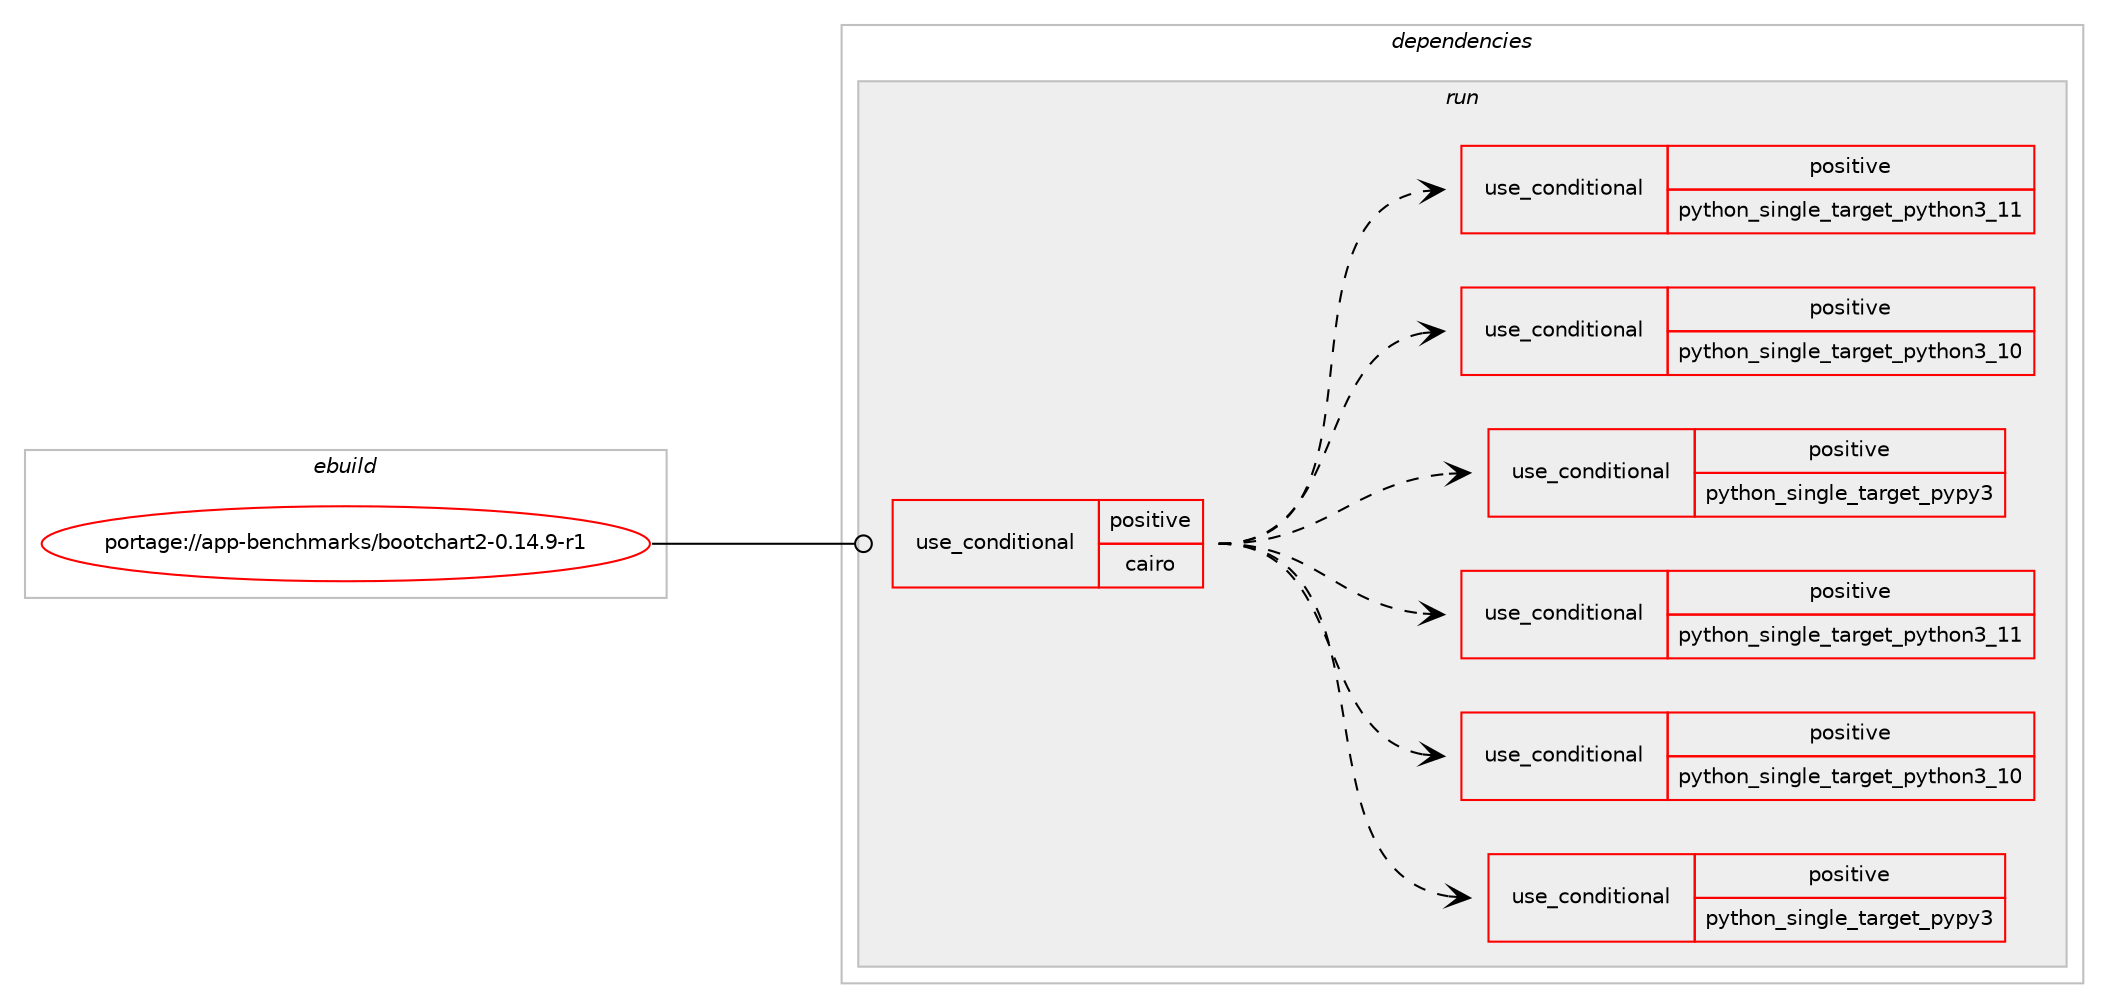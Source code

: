 digraph prolog {

# *************
# Graph options
# *************

newrank=true;
concentrate=true;
compound=true;
graph [rankdir=LR,fontname=Helvetica,fontsize=10,ranksep=1.5];#, ranksep=2.5, nodesep=0.2];
edge  [arrowhead=vee];
node  [fontname=Helvetica,fontsize=10];

# **********
# The ebuild
# **********

subgraph cluster_leftcol {
color=gray;
rank=same;
label=<<i>ebuild</i>>;
id [label="portage://app-benchmarks/bootchart2-0.14.9-r1", color=red, width=4, href="../app-benchmarks/bootchart2-0.14.9-r1.svg"];
}

# ****************
# The dependencies
# ****************

subgraph cluster_midcol {
color=gray;
label=<<i>dependencies</i>>;
subgraph cluster_compile {
fillcolor="#eeeeee";
style=filled;
label=<<i>compile</i>>;
}
subgraph cluster_compileandrun {
fillcolor="#eeeeee";
style=filled;
label=<<i>compile and run</i>>;
}
subgraph cluster_run {
fillcolor="#eeeeee";
style=filled;
label=<<i>run</i>>;
subgraph cond2671 {
dependency4047 [label=<<TABLE BORDER="0" CELLBORDER="1" CELLSPACING="0" CELLPADDING="4"><TR><TD ROWSPAN="3" CELLPADDING="10">use_conditional</TD></TR><TR><TD>positive</TD></TR><TR><TD>cairo</TD></TR></TABLE>>, shape=none, color=red];
subgraph cond2672 {
dependency4048 [label=<<TABLE BORDER="0" CELLBORDER="1" CELLSPACING="0" CELLPADDING="4"><TR><TD ROWSPAN="3" CELLPADDING="10">use_conditional</TD></TR><TR><TD>positive</TD></TR><TR><TD>python_single_target_pypy3</TD></TR></TABLE>>, shape=none, color=red];
# *** BEGIN UNKNOWN DEPENDENCY TYPE (TODO) ***
# dependency4048 -> package_dependency(portage://app-benchmarks/bootchart2-0.14.9-r1,run,no,dev-python,pypy3,none,[,,],any_same_slot,[])
# *** END UNKNOWN DEPENDENCY TYPE (TODO) ***

}
dependency4047:e -> dependency4048:w [weight=20,style="dashed",arrowhead="vee"];
subgraph cond2673 {
dependency4049 [label=<<TABLE BORDER="0" CELLBORDER="1" CELLSPACING="0" CELLPADDING="4"><TR><TD ROWSPAN="3" CELLPADDING="10">use_conditional</TD></TR><TR><TD>positive</TD></TR><TR><TD>python_single_target_python3_10</TD></TR></TABLE>>, shape=none, color=red];
# *** BEGIN UNKNOWN DEPENDENCY TYPE (TODO) ***
# dependency4049 -> package_dependency(portage://app-benchmarks/bootchart2-0.14.9-r1,run,no,dev-lang,python,none,[,,],[slot(3.10)],[])
# *** END UNKNOWN DEPENDENCY TYPE (TODO) ***

}
dependency4047:e -> dependency4049:w [weight=20,style="dashed",arrowhead="vee"];
subgraph cond2674 {
dependency4050 [label=<<TABLE BORDER="0" CELLBORDER="1" CELLSPACING="0" CELLPADDING="4"><TR><TD ROWSPAN="3" CELLPADDING="10">use_conditional</TD></TR><TR><TD>positive</TD></TR><TR><TD>python_single_target_python3_11</TD></TR></TABLE>>, shape=none, color=red];
# *** BEGIN UNKNOWN DEPENDENCY TYPE (TODO) ***
# dependency4050 -> package_dependency(portage://app-benchmarks/bootchart2-0.14.9-r1,run,no,dev-lang,python,none,[,,],[slot(3.11)],[])
# *** END UNKNOWN DEPENDENCY TYPE (TODO) ***

}
dependency4047:e -> dependency4050:w [weight=20,style="dashed",arrowhead="vee"];
subgraph cond2675 {
dependency4051 [label=<<TABLE BORDER="0" CELLBORDER="1" CELLSPACING="0" CELLPADDING="4"><TR><TD ROWSPAN="3" CELLPADDING="10">use_conditional</TD></TR><TR><TD>positive</TD></TR><TR><TD>python_single_target_pypy3</TD></TR></TABLE>>, shape=none, color=red];
# *** BEGIN UNKNOWN DEPENDENCY TYPE (TODO) ***
# dependency4051 -> package_dependency(portage://app-benchmarks/bootchart2-0.14.9-r1,run,no,dev-python,pycairo,none,[,,],[],[use(enable(python_targets_pypy3),negative)])
# *** END UNKNOWN DEPENDENCY TYPE (TODO) ***

}
dependency4047:e -> dependency4051:w [weight=20,style="dashed",arrowhead="vee"];
subgraph cond2676 {
dependency4052 [label=<<TABLE BORDER="0" CELLBORDER="1" CELLSPACING="0" CELLPADDING="4"><TR><TD ROWSPAN="3" CELLPADDING="10">use_conditional</TD></TR><TR><TD>positive</TD></TR><TR><TD>python_single_target_python3_10</TD></TR></TABLE>>, shape=none, color=red];
# *** BEGIN UNKNOWN DEPENDENCY TYPE (TODO) ***
# dependency4052 -> package_dependency(portage://app-benchmarks/bootchart2-0.14.9-r1,run,no,dev-python,pycairo,none,[,,],[],[use(enable(python_targets_python3_10),negative)])
# *** END UNKNOWN DEPENDENCY TYPE (TODO) ***

}
dependency4047:e -> dependency4052:w [weight=20,style="dashed",arrowhead="vee"];
subgraph cond2677 {
dependency4053 [label=<<TABLE BORDER="0" CELLBORDER="1" CELLSPACING="0" CELLPADDING="4"><TR><TD ROWSPAN="3" CELLPADDING="10">use_conditional</TD></TR><TR><TD>positive</TD></TR><TR><TD>python_single_target_python3_11</TD></TR></TABLE>>, shape=none, color=red];
# *** BEGIN UNKNOWN DEPENDENCY TYPE (TODO) ***
# dependency4053 -> package_dependency(portage://app-benchmarks/bootchart2-0.14.9-r1,run,no,dev-python,pycairo,none,[,,],[],[use(enable(python_targets_python3_11),negative)])
# *** END UNKNOWN DEPENDENCY TYPE (TODO) ***

}
dependency4047:e -> dependency4053:w [weight=20,style="dashed",arrowhead="vee"];
}
id:e -> dependency4047:w [weight=20,style="solid",arrowhead="odot"];
# *** BEGIN UNKNOWN DEPENDENCY TYPE (TODO) ***
# id -> package_dependency(portage://app-benchmarks/bootchart2-0.14.9-r1,run,no,sys-apps,lsb-release,none,[,,],[],[])
# *** END UNKNOWN DEPENDENCY TYPE (TODO) ***

}
}

# **************
# The candidates
# **************

subgraph cluster_choices {
rank=same;
color=gray;
label=<<i>candidates</i>>;

}

}
